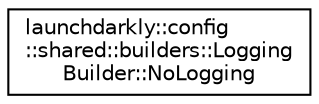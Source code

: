 digraph "Graphical Class Hierarchy"
{
 // LATEX_PDF_SIZE
  edge [fontname="Helvetica",fontsize="10",labelfontname="Helvetica",labelfontsize="10"];
  node [fontname="Helvetica",fontsize="10",shape=record];
  rankdir="LR";
  Node0 [label="launchdarkly::config\l::shared::builders::Logging\lBuilder::NoLogging",height=0.2,width=0.4,color="black", fillcolor="white", style="filled",URL="$classlaunchdarkly_1_1config_1_1shared_1_1builders_1_1LoggingBuilder_1_1NoLogging.html",tooltip=" "];
}
